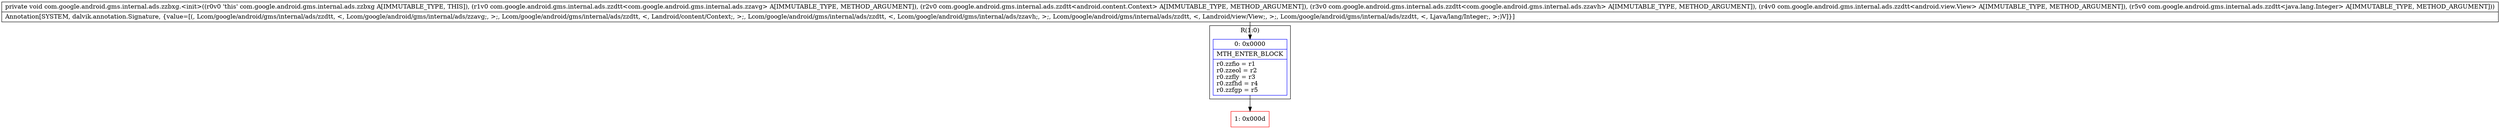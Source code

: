 digraph "CFG forcom.google.android.gms.internal.ads.zzbxg.\<init\>(Lcom\/google\/android\/gms\/internal\/ads\/zzdtt;Lcom\/google\/android\/gms\/internal\/ads\/zzdtt;Lcom\/google\/android\/gms\/internal\/ads\/zzdtt;Lcom\/google\/android\/gms\/internal\/ads\/zzdtt;Lcom\/google\/android\/gms\/internal\/ads\/zzdtt;)V" {
subgraph cluster_Region_1579983039 {
label = "R(1:0)";
node [shape=record,color=blue];
Node_0 [shape=record,label="{0\:\ 0x0000|MTH_ENTER_BLOCK\l|r0.zzfio = r1\lr0.zzeol = r2\lr0.zzfly = r3\lr0.zzfhd = r4\lr0.zzfgp = r5\l}"];
}
Node_1 [shape=record,color=red,label="{1\:\ 0x000d}"];
MethodNode[shape=record,label="{private void com.google.android.gms.internal.ads.zzbxg.\<init\>((r0v0 'this' com.google.android.gms.internal.ads.zzbxg A[IMMUTABLE_TYPE, THIS]), (r1v0 com.google.android.gms.internal.ads.zzdtt\<com.google.android.gms.internal.ads.zzavg\> A[IMMUTABLE_TYPE, METHOD_ARGUMENT]), (r2v0 com.google.android.gms.internal.ads.zzdtt\<android.content.Context\> A[IMMUTABLE_TYPE, METHOD_ARGUMENT]), (r3v0 com.google.android.gms.internal.ads.zzdtt\<com.google.android.gms.internal.ads.zzavh\> A[IMMUTABLE_TYPE, METHOD_ARGUMENT]), (r4v0 com.google.android.gms.internal.ads.zzdtt\<android.view.View\> A[IMMUTABLE_TYPE, METHOD_ARGUMENT]), (r5v0 com.google.android.gms.internal.ads.zzdtt\<java.lang.Integer\> A[IMMUTABLE_TYPE, METHOD_ARGUMENT]))  | Annotation[SYSTEM, dalvik.annotation.Signature, \{value=[(, Lcom\/google\/android\/gms\/internal\/ads\/zzdtt, \<, Lcom\/google\/android\/gms\/internal\/ads\/zzavg;, \>;, Lcom\/google\/android\/gms\/internal\/ads\/zzdtt, \<, Landroid\/content\/Context;, \>;, Lcom\/google\/android\/gms\/internal\/ads\/zzdtt, \<, Lcom\/google\/android\/gms\/internal\/ads\/zzavh;, \>;, Lcom\/google\/android\/gms\/internal\/ads\/zzdtt, \<, Landroid\/view\/View;, \>;, Lcom\/google\/android\/gms\/internal\/ads\/zzdtt, \<, Ljava\/lang\/Integer;, \>;)V]\}]\l}"];
MethodNode -> Node_0;
Node_0 -> Node_1;
}

